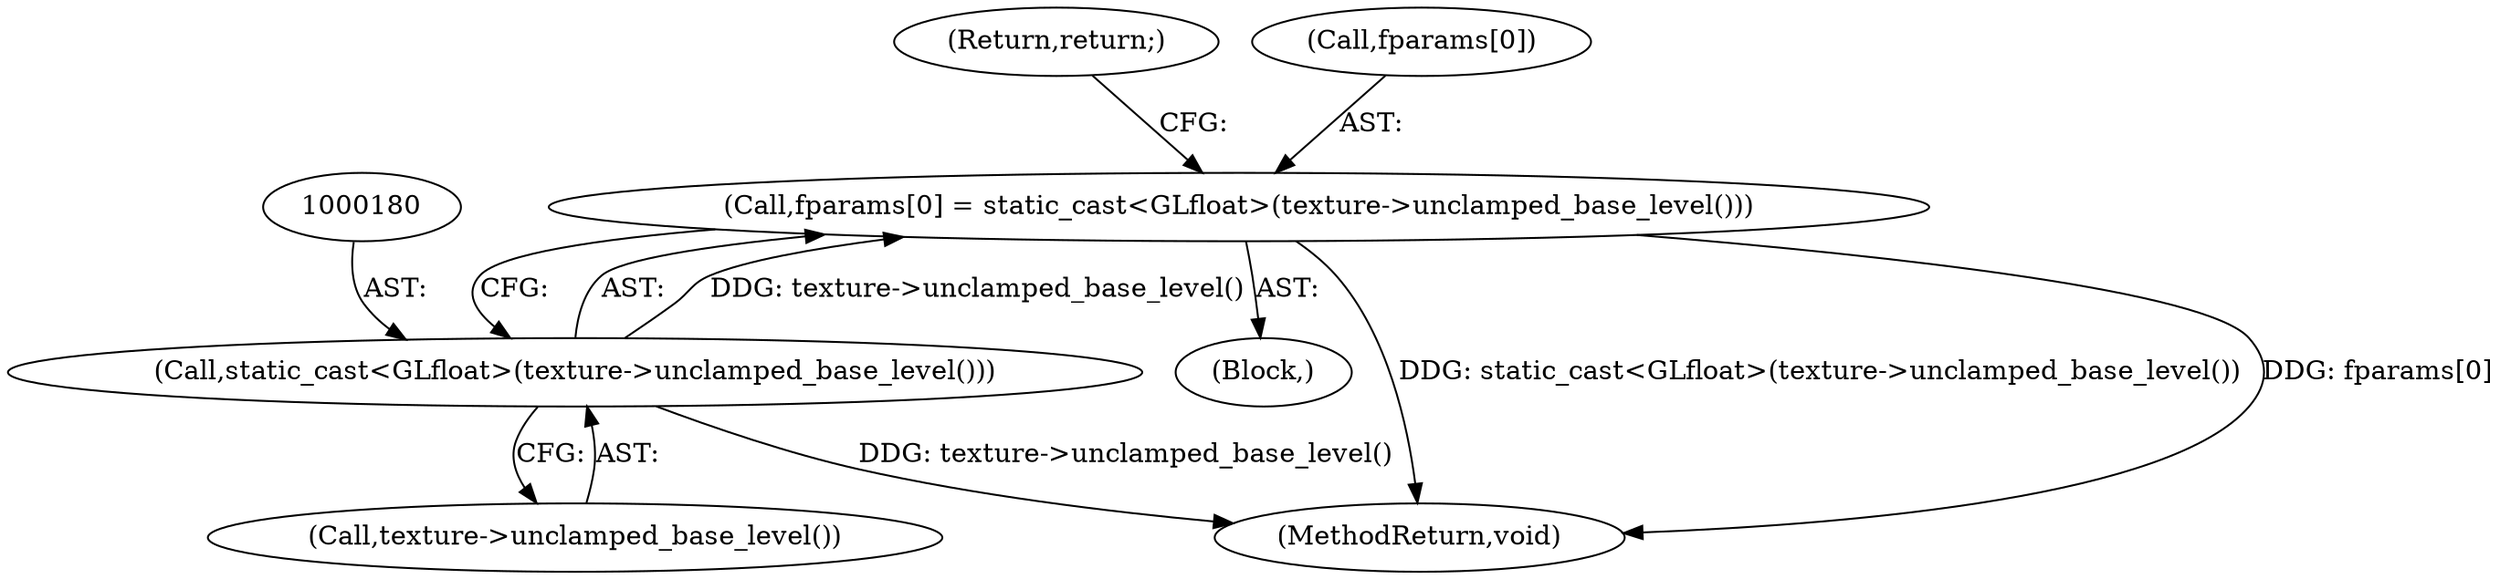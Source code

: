 digraph "0_Chrome_385508dc888ef15d272cdd2705b17996abc519d6@array" {
"1000175" [label="(Call,fparams[0] = static_cast<GLfloat>(texture->unclamped_base_level()))"];
"1000179" [label="(Call,static_cast<GLfloat>(texture->unclamped_base_level()))"];
"1000181" [label="(Call,texture->unclamped_base_level())"];
"1000179" [label="(Call,static_cast<GLfloat>(texture->unclamped_base_level()))"];
"1000189" [label="(Return,return;)"];
"1000174" [label="(Block,)"];
"1000175" [label="(Call,fparams[0] = static_cast<GLfloat>(texture->unclamped_base_level()))"];
"1000176" [label="(Call,fparams[0])"];
"1000300" [label="(MethodReturn,void)"];
"1000175" -> "1000174"  [label="AST: "];
"1000175" -> "1000179"  [label="CFG: "];
"1000176" -> "1000175"  [label="AST: "];
"1000179" -> "1000175"  [label="AST: "];
"1000189" -> "1000175"  [label="CFG: "];
"1000175" -> "1000300"  [label="DDG: static_cast<GLfloat>(texture->unclamped_base_level())"];
"1000175" -> "1000300"  [label="DDG: fparams[0]"];
"1000179" -> "1000175"  [label="DDG: texture->unclamped_base_level()"];
"1000179" -> "1000181"  [label="CFG: "];
"1000180" -> "1000179"  [label="AST: "];
"1000181" -> "1000179"  [label="AST: "];
"1000179" -> "1000300"  [label="DDG: texture->unclamped_base_level()"];
}
